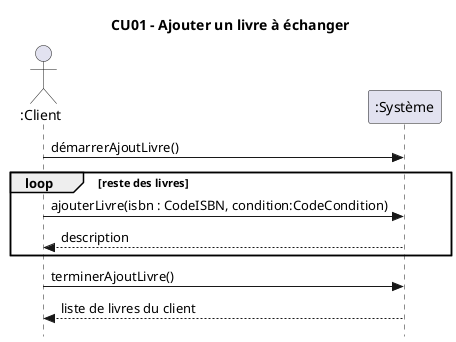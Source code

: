 @startuml
﻿skinparam style strictuml
title CU01 - Ajouter un livre à échanger
actor ":Client" as c
participant ":Système" as s
c->s : démarrerAjoutLivre()

loop reste des livres
c->s : ajouterLivre(isbn : CodeISBN, condition:CodeCondition)
s-->c : description
end loop

c->s: terminerAjoutLivre()
s-->c: liste de livres du client
@enduml